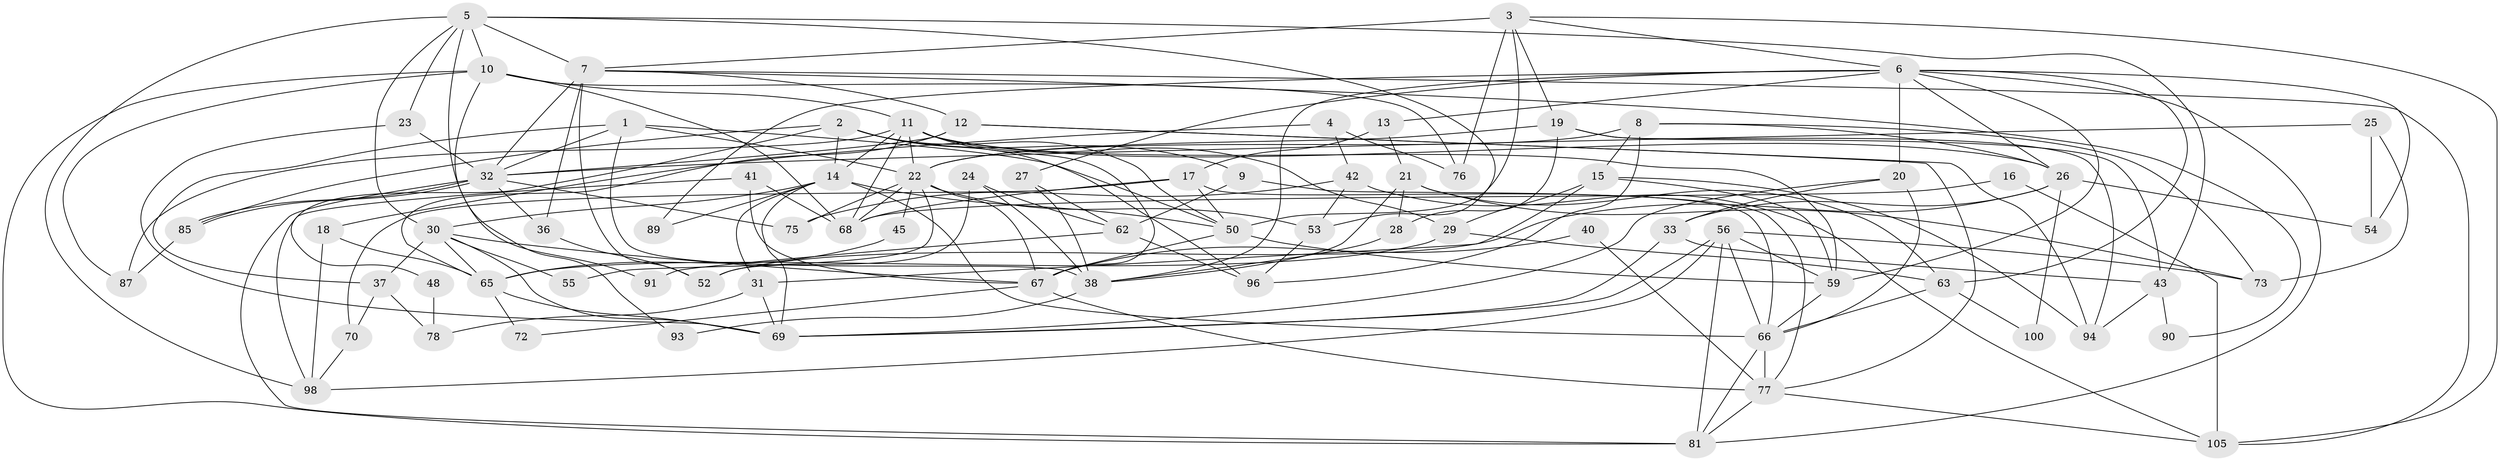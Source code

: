 // Generated by graph-tools (version 1.1) at 2025/24/03/03/25 07:24:00]
// undirected, 75 vertices, 177 edges
graph export_dot {
graph [start="1"]
  node [color=gray90,style=filled];
  1 [super="+101"];
  2 [super="+39"];
  3 [super="+102"];
  4;
  5 [super="+34"];
  6 [super="+47"];
  7 [super="+106"];
  8 [super="+104"];
  9;
  10 [super="+51"];
  11 [super="+86"];
  12 [super="+88"];
  13;
  14 [super="+61"];
  15;
  16;
  17 [super="+49"];
  18;
  19;
  20;
  21 [super="+60"];
  22 [super="+35"];
  23;
  24 [super="+74"];
  25 [super="+79"];
  26 [super="+58"];
  27;
  28;
  29 [super="+44"];
  30 [super="+103"];
  31 [super="+57"];
  32 [super="+46"];
  33 [super="+80"];
  36;
  37;
  38 [super="+84"];
  40;
  41;
  42;
  43;
  45;
  48;
  50 [super="+82"];
  52 [super="+92"];
  53;
  54;
  55;
  56 [super="+95"];
  59 [super="+64"];
  62;
  63;
  65;
  66 [super="+99"];
  67;
  68 [super="+71"];
  69 [super="+83"];
  70;
  72;
  73;
  75;
  76;
  77 [super="+108"];
  78;
  81 [super="+107"];
  85;
  87;
  89;
  90;
  91;
  93;
  94;
  96 [super="+97"];
  98;
  100;
  105;
  1 -- 50;
  1 -- 32;
  1 -- 37;
  1 -- 22;
  1 -- 38;
  2 -- 9;
  2 -- 48;
  2 -- 96;
  2 -- 50;
  2 -- 85;
  2 -- 14;
  3 -- 105;
  3 -- 50 [weight=2];
  3 -- 19;
  3 -- 6;
  3 -- 7;
  3 -- 76;
  4 -- 76;
  4 -- 42;
  4 -- 18;
  5 -- 43;
  5 -- 91;
  5 -- 98;
  5 -- 53;
  5 -- 23;
  5 -- 30;
  5 -- 7;
  5 -- 10;
  6 -- 59;
  6 -- 13;
  6 -- 27;
  6 -- 54;
  6 -- 38;
  6 -- 20;
  6 -- 89;
  6 -- 26;
  6 -- 63;
  6 -- 81;
  7 -- 52 [weight=2];
  7 -- 32;
  7 -- 12;
  7 -- 36;
  7 -- 105;
  7 -- 90;
  8 -- 22;
  8 -- 73;
  8 -- 96;
  8 -- 15;
  8 -- 26;
  9 -- 62;
  9 -- 77;
  10 -- 87;
  10 -- 76;
  10 -- 11;
  10 -- 93;
  10 -- 68;
  10 -- 81;
  11 -- 14;
  11 -- 67;
  11 -- 68;
  11 -- 22;
  11 -- 87;
  11 -- 26;
  11 -- 29;
  11 -- 59;
  12 -- 94;
  12 -- 77;
  12 -- 32;
  12 -- 65;
  13 -- 21;
  13 -- 17;
  14 -- 69;
  14 -- 89;
  14 -- 50;
  14 -- 30;
  14 -- 31;
  14 -- 66;
  15 -- 29;
  15 -- 94;
  15 -- 31;
  15 -- 59;
  16 -- 68;
  16 -- 105;
  17 -- 50;
  17 -- 70;
  17 -- 68;
  17 -- 66;
  18 -- 65;
  18 -- 98;
  19 -- 94;
  19 -- 22;
  19 -- 28;
  19 -- 43;
  20 -- 69;
  20 -- 66;
  20 -- 33 [weight=2];
  21 -- 38;
  21 -- 73;
  21 -- 28;
  21 -- 63;
  22 -- 53;
  22 -- 55;
  22 -- 67;
  22 -- 75;
  22 -- 45;
  22 -- 68;
  23 -- 32;
  23 -- 69;
  24 -- 62;
  24 -- 52;
  24 -- 38;
  25 -- 73 [weight=2];
  25 -- 32;
  25 -- 54;
  26 -- 54;
  26 -- 33;
  26 -- 100;
  26 -- 52;
  27 -- 62;
  27 -- 38;
  28 -- 38;
  29 -- 65;
  29 -- 63;
  30 -- 67;
  30 -- 69;
  30 -- 55;
  30 -- 65;
  30 -- 37;
  31 -- 69;
  31 -- 78;
  32 -- 85;
  32 -- 85;
  32 -- 36;
  32 -- 75;
  32 -- 81;
  33 -- 69;
  33 -- 43;
  36 -- 52;
  37 -- 70;
  37 -- 78;
  38 -- 93;
  40 -- 67;
  40 -- 77;
  41 -- 98;
  41 -- 67;
  41 -- 68;
  42 -- 53;
  42 -- 75;
  42 -- 105;
  43 -- 94;
  43 -- 90;
  45 -- 65;
  48 -- 78;
  50 -- 67;
  50 -- 59;
  53 -- 96;
  56 -- 73;
  56 -- 66;
  56 -- 59;
  56 -- 81;
  56 -- 98;
  56 -- 69;
  59 -- 66;
  62 -- 91;
  62 -- 96;
  63 -- 66;
  63 -- 100;
  65 -- 69;
  65 -- 72;
  66 -- 77;
  66 -- 81;
  67 -- 72;
  67 -- 77;
  70 -- 98;
  77 -- 105;
  77 -- 81;
  85 -- 87;
}
